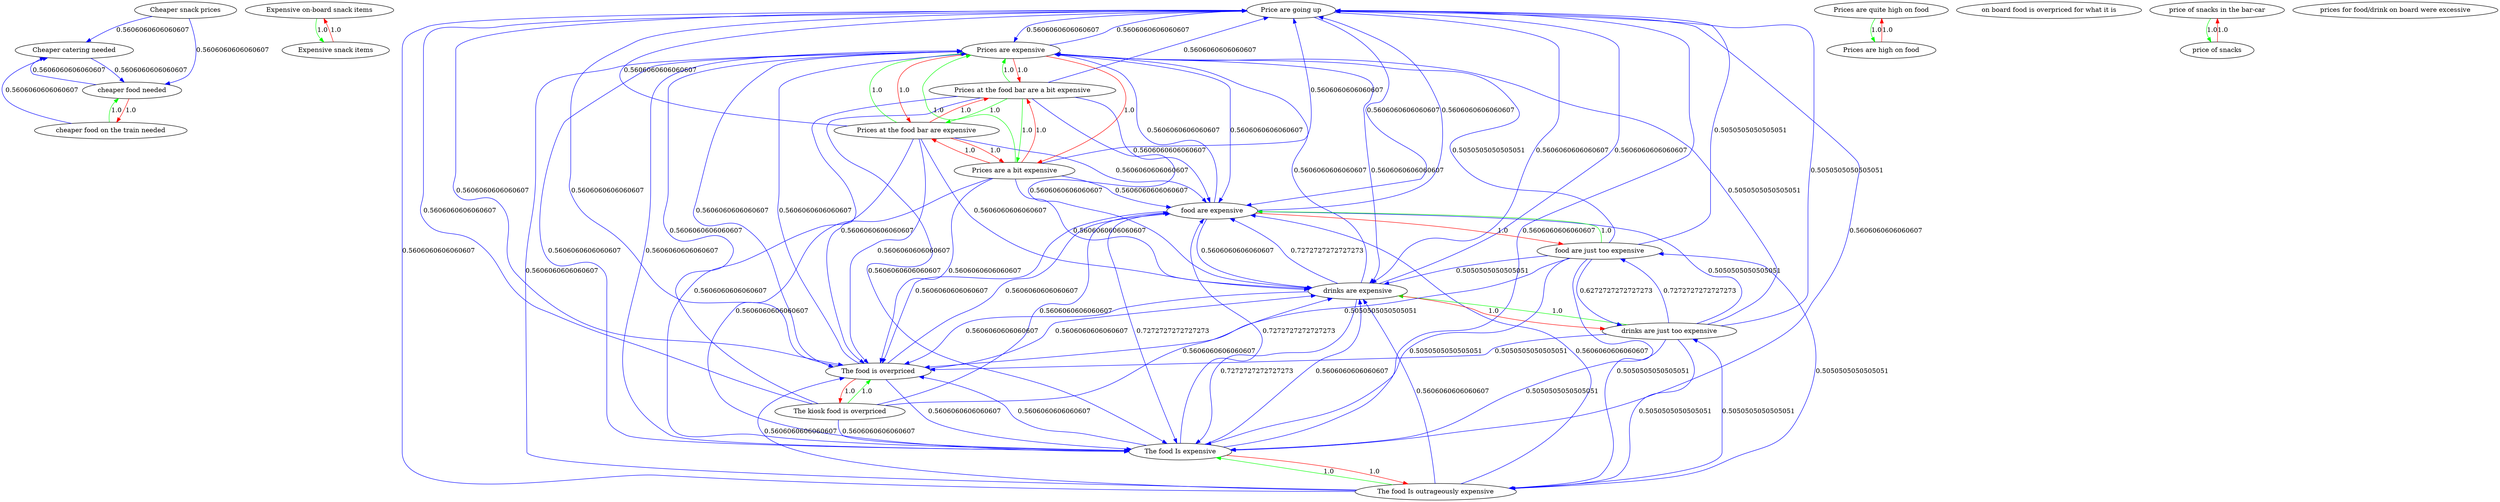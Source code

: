 digraph rawGraph {
"Cheaper catering needed";"Cheaper snack prices";"Expensive on-board snack items";"Expensive snack items";"Price are going up";"Prices are quite high on food";"Prices are high on food";"Prices at the food bar are a bit expensive";"Prices at the food bar are expensive";"Prices are expensive";"Prices are a bit expensive";"The food Is outrageously expensive";"The food Is expensive";"The kiosk food is overpriced";"The food is overpriced";"cheaper food on the train needed";"cheaper food needed";"drinks are just too expensive";"drinks are expensive";"food are just too expensive";"food are expensive";"on board food is overpriced for what it is";"price of snacks in the bar-car";"price of snacks";"prices for food/drink on board were excessive";"Expensive on-board snack items" -> "Expensive snack items" [label=1.0] [color=green]
"Expensive snack items" -> "Expensive on-board snack items" [label=1.0] [color=red]
"Prices are quite high on food" -> "Prices are high on food" [label=1.0] [color=green]
"Prices are high on food" -> "Prices are quite high on food" [label=1.0] [color=red]
"Prices at the food bar are a bit expensive" -> "Prices at the food bar are expensive" [label=1.0] [color=green]
"Prices at the food bar are expensive" -> "Prices are expensive" [label=1.0] [color=green]
"Prices at the food bar are a bit expensive" -> "Prices are a bit expensive" [label=1.0] [color=green]
"Prices are a bit expensive" -> "Prices are expensive" [label=1.0] [color=green]
"Prices at the food bar are a bit expensive" -> "Prices are expensive" [label=1.0] [color=green]
"Prices at the food bar are expensive" -> "Prices at the food bar are a bit expensive" [label=1.0] [color=red]
"Prices at the food bar are expensive" -> "Prices are a bit expensive" [label=1.0] [color=red]
"Prices are expensive" -> "Prices at the food bar are a bit expensive" [label=1.0] [color=red]
"Prices are expensive" -> "Prices at the food bar are expensive" [label=1.0] [color=red]
"Prices are expensive" -> "Prices are a bit expensive" [label=1.0] [color=red]
"Prices are a bit expensive" -> "Prices at the food bar are a bit expensive" [label=1.0] [color=red]
"Prices are a bit expensive" -> "Prices at the food bar are expensive" [label=1.0] [color=red]
"Prices are expensive" -> "Price are going up" [label=0.5606060606060607] [color=blue]
"Price are going up" -> "Prices are expensive" [label=0.5606060606060607] [color=blue]
"The food Is outrageously expensive" -> "The food Is expensive" [label=1.0] [color=green]
"The food Is expensive" -> "The food Is outrageously expensive" [label=1.0] [color=red]
"Prices are expensive" -> "The food Is expensive" [label=0.5606060606060607] [color=blue]
"The food Is expensive" -> "Prices are expensive" [label=0.5606060606060607] [color=blue]
"The kiosk food is overpriced" -> "The food is overpriced" [label=1.0] [color=green]
"The food is overpriced" -> "The kiosk food is overpriced" [label=1.0] [color=red]
"The food is overpriced" -> "The food Is expensive" [label=0.5606060606060607] [color=blue]
"The food Is expensive" -> "The food is overpriced" [label=0.5606060606060607] [color=blue]
"cheaper food on the train needed" -> "cheaper food needed" [label=1.0] [color=green]
"cheaper food needed" -> "cheaper food on the train needed" [label=1.0] [color=red]
"cheaper food needed" -> "Cheaper catering needed" [label=0.5606060606060607] [color=blue]
"Cheaper catering needed" -> "cheaper food needed" [label=0.5606060606060607] [color=blue]
"Cheaper snack prices" -> "cheaper food needed" [label=0.5606060606060607] [color=blue]
"drinks are just too expensive" -> "drinks are expensive" [label=1.0] [color=green]
"drinks are expensive" -> "drinks are just too expensive" [label=1.0] [color=red]
"drinks are expensive" -> "The food is overpriced" [label=0.5606060606060607] [color=blue]
"The food Is expensive" -> "drinks are expensive" [label=0.5606060606060607] [color=blue]
"drinks are expensive" -> "The food Is expensive" [label=0.7272727272727273] [color=blue]
"drinks are just too expensive" -> "The food Is outrageously expensive" [label=0.5050505050505051] [color=blue]
"Prices are expensive" -> "drinks are expensive" [label=0.5606060606060607] [color=blue]
"drinks are expensive" -> "Prices are expensive" [label=0.5606060606060607] [color=blue]
"food are just too expensive" -> "food are expensive" [label=1.0] [color=green]
"food are expensive" -> "food are just too expensive" [label=1.0] [color=red]
"food are expensive" -> "The food is overpriced" [label=0.5606060606060607] [color=blue]
"The food is overpriced" -> "food are expensive" [label=0.5606060606060607] [color=blue]
"food are expensive" -> "The food Is expensive" [label=0.7272727272727273] [color=blue]
"The food Is expensive" -> "food are expensive" [label=0.7272727272727273] [color=blue]
"The food Is outrageously expensive" -> "food are just too expensive" [label=0.5050505050505051] [color=blue]
"food are just too expensive" -> "The food Is outrageously expensive" [label=0.5050505050505051] [color=blue]
"Prices are expensive" -> "food are expensive" [label=0.5606060606060607] [color=blue]
"food are expensive" -> "Prices are expensive" [label=0.5606060606060607] [color=blue]
"food are expensive" -> "drinks are expensive" [label=0.5606060606060607] [color=blue]
"drinks are expensive" -> "food are expensive" [label=0.7272727272727273] [color=blue]
"drinks are just too expensive" -> "food are just too expensive" [label=0.7272727272727273] [color=blue]
"food are just too expensive" -> "drinks are just too expensive" [label=0.6272727272727273] [color=blue]
"price of snacks in the bar-car" -> "price of snacks" [label=1.0] [color=green]
"price of snacks" -> "price of snacks in the bar-car" [label=1.0] [color=red]
"Cheaper snack prices" -> "Cheaper catering needed" [label=0.5606060606060607] [color=blue]
"Price are going up" -> "The food Is expensive" [label=0.5606060606060607] [color=blue]
"Price are going up" -> "food are expensive" [label=0.5606060606060607] [color=blue]
"Price are going up" -> "drinks are expensive" [label=0.5606060606060607] [color=blue]
"Prices at the food bar are a bit expensive" -> "The food Is expensive" [label=0.5606060606060607] [color=blue]
"Prices at the food bar are a bit expensive" -> "food are expensive" [label=0.5606060606060607] [color=blue]
"Prices at the food bar are a bit expensive" -> "Price are going up" [label=0.5606060606060607] [color=blue]
"Prices at the food bar are a bit expensive" -> "drinks are expensive" [label=0.5606060606060607] [color=blue]
"Prices at the food bar are expensive" -> "The food Is expensive" [label=0.5606060606060607] [color=blue]
"Prices at the food bar are expensive" -> "food are expensive" [label=0.5606060606060607] [color=blue]
"Prices at the food bar are expensive" -> "Price are going up" [label=0.5606060606060607] [color=blue]
"Prices at the food bar are expensive" -> "drinks are expensive" [label=0.5606060606060607] [color=blue]
"Prices are expensive" -> "The food is overpriced" [label=0.5606060606060607] [color=blue]
"Prices are a bit expensive" -> "The food is overpriced" [label=0.5606060606060607] [color=blue]
"Prices are a bit expensive" -> "The food Is expensive" [label=0.5606060606060607] [color=blue]
"Prices are a bit expensive" -> "food are expensive" [label=0.5606060606060607] [color=blue]
"Prices are a bit expensive" -> "Price are going up" [label=0.5606060606060607] [color=blue]
"Prices are a bit expensive" -> "drinks are expensive" [label=0.5606060606060607] [color=blue]
"The food Is outrageously expensive" -> "The food is overpriced" [label=0.5606060606060607] [color=blue]
"The food Is outrageously expensive" -> "food are expensive" [label=0.5606060606060607] [color=blue]
"The food Is outrageously expensive" -> "Prices are expensive" [label=0.5606060606060607] [color=blue]
"The food Is outrageously expensive" -> "drinks are just too expensive" [label=0.5050505050505051] [color=blue]
"The food Is outrageously expensive" -> "drinks are expensive" [label=0.5606060606060607] [color=blue]
"The food Is expensive" -> "Price are going up" [label=0.5606060606060607] [color=blue]
"The kiosk food is overpriced" -> "The food Is expensive" [label=0.5606060606060607] [color=blue]
"The kiosk food is overpriced" -> "food are expensive" [label=0.5606060606060607] [color=blue]
"The food is overpriced" -> "Prices are expensive" [label=0.5606060606060607] [color=blue]
"The food is overpriced" -> "Price are going up" [label=0.5606060606060607] [color=blue]
"The food is overpriced" -> "drinks are expensive" [label=0.5606060606060607] [color=blue]
"cheaper food on the train needed" -> "Cheaper catering needed" [label=0.5606060606060607] [color=blue]
"drinks are just too expensive" -> "The food is overpriced" [label=0.5050505050505051] [color=blue]
"drinks are just too expensive" -> "The food Is expensive" [label=0.5050505050505051] [color=blue]
"drinks are just too expensive" -> "food are expensive" [label=0.5050505050505051] [color=blue]
"drinks are just too expensive" -> "Prices are expensive" [label=0.5050505050505051] [color=blue]
"drinks are expensive" -> "Price are going up" [label=0.5606060606060607] [color=blue]
"food are just too expensive" -> "The food is overpriced" [label=0.5050505050505051] [color=blue]
"food are just too expensive" -> "The food Is expensive" [label=0.5050505050505051] [color=blue]
"food are just too expensive" -> "Prices are expensive" [label=0.5050505050505051] [color=blue]
"food are just too expensive" -> "drinks are expensive" [label=0.5050505050505051] [color=blue]
"food are expensive" -> "Price are going up" [label=0.5606060606060607] [color=blue]
"Price are going up" -> "The food is overpriced" [label=0.5606060606060607] [color=blue]
"Prices at the food bar are a bit expensive" -> "The food is overpriced" [label=0.5606060606060607] [color=blue]
"Prices at the food bar are expensive" -> "The food is overpriced" [label=0.5606060606060607] [color=blue]
"The food Is outrageously expensive" -> "Price are going up" [label=0.5606060606060607] [color=blue]
"The kiosk food is overpriced" -> "Prices are expensive" [label=0.5606060606060607] [color=blue]
"The kiosk food is overpriced" -> "Price are going up" [label=0.5606060606060607] [color=blue]
"The kiosk food is overpriced" -> "drinks are expensive" [label=0.5606060606060607] [color=blue]
"drinks are just too expensive" -> "Price are going up" [label=0.5050505050505051] [color=blue]
"food are just too expensive" -> "Price are going up" [label=0.5050505050505051] [color=blue]
}